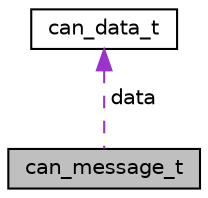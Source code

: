 digraph "can_message_t"
{
 // LATEX_PDF_SIZE
  edge [fontname="Helvetica",fontsize="10",labelfontname="Helvetica",labelfontsize="10"];
  node [fontname="Helvetica",fontsize="10",shape=record];
  Node1 [label="can_message_t",height=0.2,width=0.4,color="black", fillcolor="grey75", style="filled", fontcolor="black",tooltip="Struct for defining a can frame."];
  Node2 -> Node1 [dir="back",color="darkorchid3",fontsize="10",style="dashed",label=" data" ,fontname="Helvetica"];
  Node2 [label="can_data_t",height=0.2,width=0.4,color="black", fillcolor="white", style="filled",URL="$unioncan__data__t.html",tooltip=" "];
}
